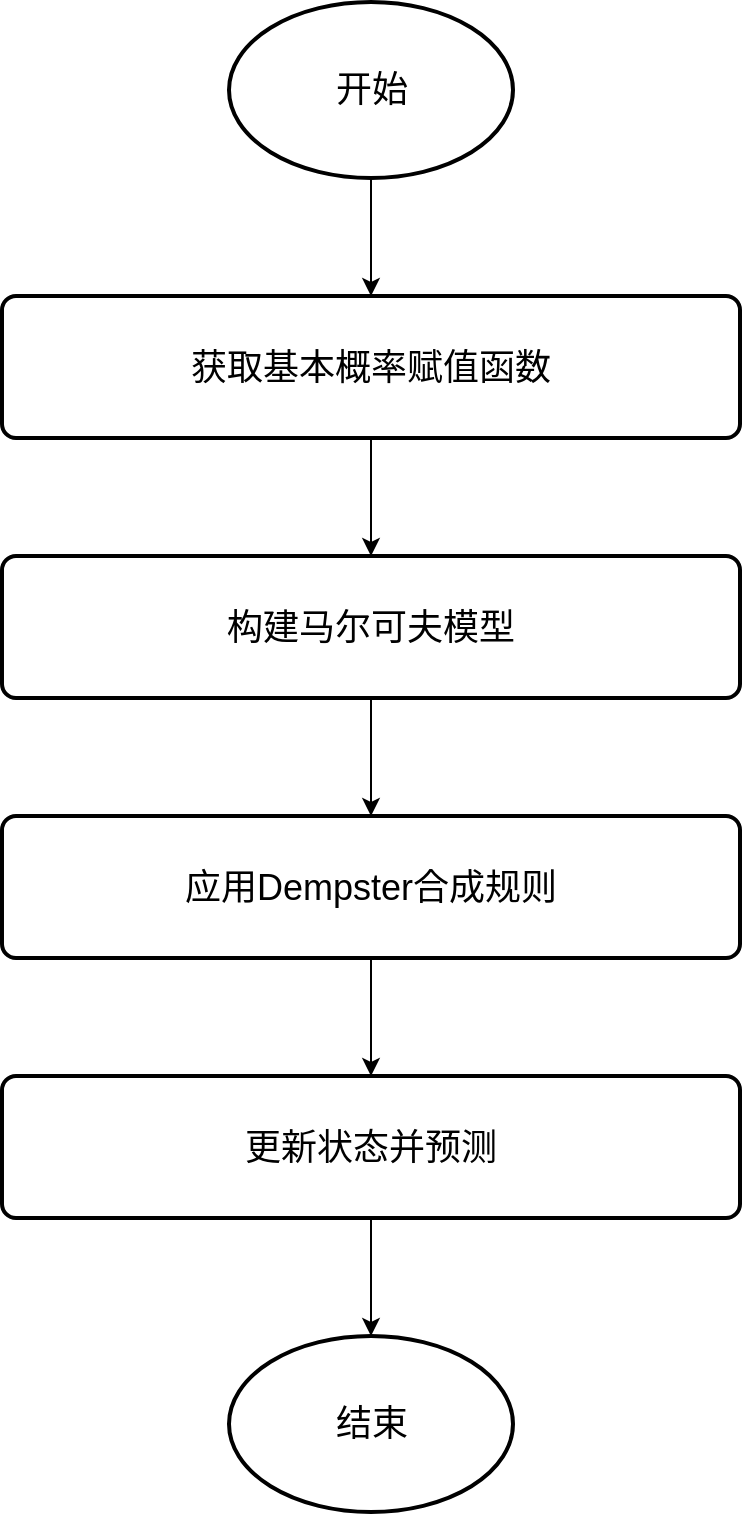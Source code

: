<mxfile version="23.1.5" type="github">
  <diagram name="第 1 页" id="a_ktVqfNjtF6P19huXqo">
    <mxGraphModel dx="1337" dy="776" grid="0" gridSize="10" guides="1" tooltips="1" connect="1" arrows="1" fold="1" page="1" pageScale="1" pageWidth="4681" pageHeight="3300" math="0" shadow="0">
      <root>
        <mxCell id="0" />
        <mxCell id="1" parent="0" />
        <mxCell id="be0yT6VjNSUWFoazWU_S-13" style="edgeStyle=orthogonalEdgeStyle;rounded=0;orthogonalLoop=1;jettySize=auto;html=1;exitX=0.5;exitY=1;exitDx=0;exitDy=0;" edge="1" parent="1" source="be0yT6VjNSUWFoazWU_S-1" target="be0yT6VjNSUWFoazWU_S-4">
          <mxGeometry relative="1" as="geometry" />
        </mxCell>
        <mxCell id="be0yT6VjNSUWFoazWU_S-1" value="&lt;font style=&quot;font-size: 18px;&quot;&gt;构建马尔可夫模型&lt;/font&gt;" style="rounded=1;whiteSpace=wrap;html=1;absoluteArcSize=1;arcSize=14;strokeWidth=2;" vertex="1" parent="1">
          <mxGeometry x="390" y="333" width="369" height="71" as="geometry" />
        </mxCell>
        <mxCell id="be0yT6VjNSUWFoazWU_S-3" style="edgeStyle=orthogonalEdgeStyle;rounded=0;orthogonalLoop=1;jettySize=auto;html=1;exitX=0.5;exitY=1;exitDx=0;exitDy=0;" edge="1" parent="1" source="be0yT6VjNSUWFoazWU_S-2" target="be0yT6VjNSUWFoazWU_S-1">
          <mxGeometry relative="1" as="geometry" />
        </mxCell>
        <mxCell id="be0yT6VjNSUWFoazWU_S-2" value="&lt;font style=&quot;font-size: 18px;&quot;&gt;获取基本概率赋值函数&lt;/font&gt;" style="rounded=1;whiteSpace=wrap;html=1;absoluteArcSize=1;arcSize=14;strokeWidth=2;" vertex="1" parent="1">
          <mxGeometry x="390" y="203" width="369" height="71" as="geometry" />
        </mxCell>
        <mxCell id="be0yT6VjNSUWFoazWU_S-14" style="edgeStyle=orthogonalEdgeStyle;rounded=0;orthogonalLoop=1;jettySize=auto;html=1;exitX=0.5;exitY=1;exitDx=0;exitDy=0;" edge="1" parent="1" source="be0yT6VjNSUWFoazWU_S-4" target="be0yT6VjNSUWFoazWU_S-6">
          <mxGeometry relative="1" as="geometry" />
        </mxCell>
        <mxCell id="be0yT6VjNSUWFoazWU_S-4" value="&lt;font style=&quot;font-size: 18px;&quot;&gt;&lt;font style=&quot;font-size: 18px;&quot;&gt;应用&lt;/font&gt;Dempster&lt;span style=&quot;font-family: 黑体;&quot;&gt;合成规则&lt;/span&gt;&lt;/font&gt;" style="rounded=1;whiteSpace=wrap;html=1;absoluteArcSize=1;arcSize=14;strokeWidth=2;" vertex="1" parent="1">
          <mxGeometry x="390" y="463" width="369" height="71" as="geometry" />
        </mxCell>
        <mxCell id="be0yT6VjNSUWFoazWU_S-15" style="edgeStyle=orthogonalEdgeStyle;rounded=0;orthogonalLoop=1;jettySize=auto;html=1;exitX=0.5;exitY=1;exitDx=0;exitDy=0;" edge="1" parent="1" source="be0yT6VjNSUWFoazWU_S-6" target="be0yT6VjNSUWFoazWU_S-11">
          <mxGeometry relative="1" as="geometry" />
        </mxCell>
        <mxCell id="be0yT6VjNSUWFoazWU_S-6" value="&lt;span style=&quot;font-size: 18px;&quot;&gt;更新状态并预测&lt;/span&gt;" style="rounded=1;whiteSpace=wrap;html=1;absoluteArcSize=1;arcSize=14;strokeWidth=2;" vertex="1" parent="1">
          <mxGeometry x="390" y="593" width="369" height="71" as="geometry" />
        </mxCell>
        <mxCell id="be0yT6VjNSUWFoazWU_S-10" style="edgeStyle=orthogonalEdgeStyle;rounded=0;orthogonalLoop=1;jettySize=auto;html=1;exitX=0.5;exitY=1;exitDx=0;exitDy=0;exitPerimeter=0;entryX=0.5;entryY=0;entryDx=0;entryDy=0;" edge="1" parent="1" source="be0yT6VjNSUWFoazWU_S-9" target="be0yT6VjNSUWFoazWU_S-2">
          <mxGeometry relative="1" as="geometry" />
        </mxCell>
        <mxCell id="be0yT6VjNSUWFoazWU_S-9" value="&lt;font style=&quot;font-size: 18px;&quot;&gt;开始&lt;/font&gt;" style="strokeWidth=2;html=1;shape=mxgraph.flowchart.start_1;whiteSpace=wrap;" vertex="1" parent="1">
          <mxGeometry x="503.5" y="56" width="142" height="88" as="geometry" />
        </mxCell>
        <mxCell id="be0yT6VjNSUWFoazWU_S-11" value="&lt;font style=&quot;font-size: 18px;&quot;&gt;结束&lt;/font&gt;" style="strokeWidth=2;html=1;shape=mxgraph.flowchart.start_1;whiteSpace=wrap;" vertex="1" parent="1">
          <mxGeometry x="503.5" y="723" width="142" height="88" as="geometry" />
        </mxCell>
      </root>
    </mxGraphModel>
  </diagram>
</mxfile>
